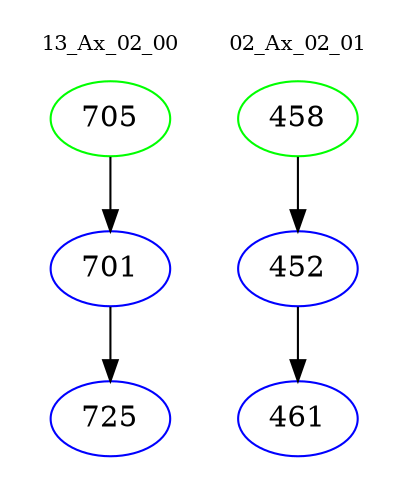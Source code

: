 digraph{
subgraph cluster_0 {
color = white
label = "13_Ax_02_00";
fontsize=10;
T0_705 [label="705", color="green"]
T0_705 -> T0_701 [color="black"]
T0_701 [label="701", color="blue"]
T0_701 -> T0_725 [color="black"]
T0_725 [label="725", color="blue"]
}
subgraph cluster_1 {
color = white
label = "02_Ax_02_01";
fontsize=10;
T1_458 [label="458", color="green"]
T1_458 -> T1_452 [color="black"]
T1_452 [label="452", color="blue"]
T1_452 -> T1_461 [color="black"]
T1_461 [label="461", color="blue"]
}
}
